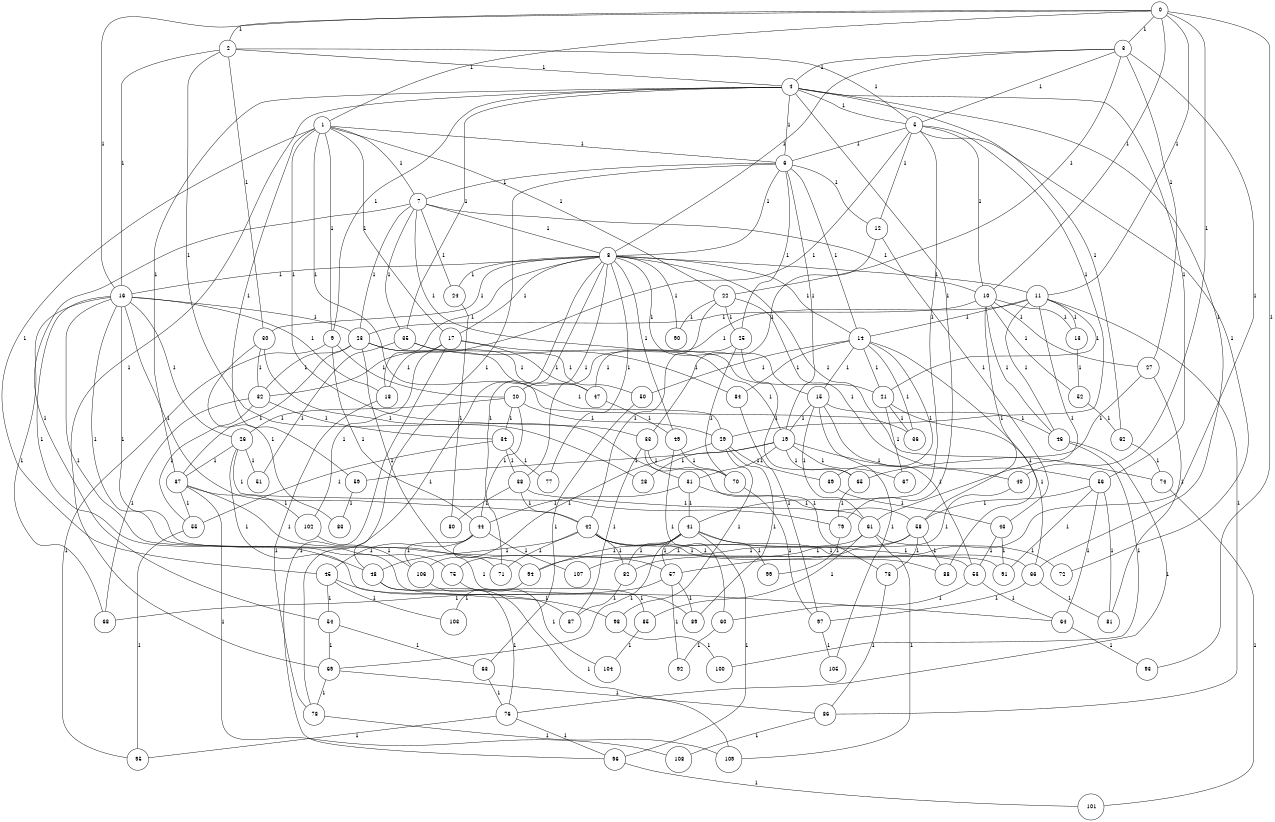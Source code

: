 graph G {
size="8.5,11;"
ratio = "expand;"
fixedsize="true;"
overlap="scale;"
node[shape=circle,width=.12,hight=.12,fontsize=12]
edge[fontsize=12]

0[label=" 0" color=black, pos="1.2588091,1.3644057!"];
1[label=" 1" color=black, pos="0.059471377,1.6864261!"];
2[label=" 2" color=black, pos="0.45719233,0.23077665!"];
3[label=" 3" color=black, pos="1.4647996,0.43837773!"];
4[label=" 4" color=black, pos="1.440787,1.3457235!"];
5[label=" 5" color=black, pos="0.018217322,1.115157!"];
6[label=" 6" color=black, pos="0.61932236,2.3510853!"];
7[label=" 7" color=black, pos="0.49358225,0.53432404!"];
8[label=" 8" color=black, pos="0.13051542,1.5410408!"];
9[label=" 9" color=black, pos="0.99883935,1.7700942!"];
10[label=" 10" color=black, pos="0.65254228,2.6377034!"];
11[label=" 11" color=black, pos="0.96644201,2.6286675!"];
12[label=" 12" color=black, pos="1.5867244,2.5692248!"];
13[label=" 13" color=black, pos="0.30082485,2.8643486!"];
14[label=" 14" color=black, pos="1.034182,2.0786301!"];
15[label=" 15" color=black, pos="1.9946316,2.2801556!"];
16[label=" 16" color=black, pos="2.5116839,1.3151338!"];
17[label=" 17" color=black, pos="1.0486634,0.9665549!"];
18[label=" 18" color=black, pos="2.0860989,0.81854755!"];
19[label=" 19" color=black, pos="2.6803394,2.4597699!"];
20[label=" 20" color=black, pos="0.42160609,0.87200553!"];
21[label=" 21" color=black, pos="0.7133765,0.64257814!"];
22[label=" 22" color=black, pos="0.951788,1.2753227!"];
23[label=" 23" color=black, pos="1.3341623,1.0715667!"];
24[label=" 24" color=black, pos="2.3766747,2.3563694!"];
25[label=" 25" color=black, pos="2.4719285,1.1265438!"];
26[label=" 26" color=black, pos="0.92718259,2.6105683!"];
27[label=" 27" color=black, pos="1.3923064,2.8745858!"];
28[label=" 28" color=black, pos="2.0993328,2.5363434!"];
29[label=" 29" color=black, pos="2.4829454,0.56026778!"];
30[label=" 30" color=black, pos="1.9001298,2.381153!"];
31[label=" 31" color=black, pos="1.3910687,1.0801383!"];
32[label=" 32" color=black, pos="2.8394202,1.1930815!"];
33[label=" 33" color=black, pos="2.759432,1.8693761!"];
34[label=" 34" color=black, pos="1.2647166,0.29413657!"];
35[label=" 35" color=black, pos="1.5502826,1.4709354!"];
36[label=" 36" color=black, pos="2.9153136,2.4623247!"];
37[label=" 37" color=black, pos="0.1862004,1.8329924!"];
38[label=" 38" color=black, pos="0.85818295,2.3206222!"];
39[label=" 39" color=black, pos="1.6668652,0.016995111!"];
40[label=" 40" color=black, pos="0.83726822,0.81763402!"];
41[label=" 41" color=black, pos="2.5297019,2.2833148!"];
42[label=" 42" color=black, pos="1.1669545,1.4514415!"];
43[label=" 43" color=black, pos="1.7461738,1.3668524!"];
44[label=" 44" color=black, pos="2.9296558,2.0597464!"];
45[label=" 45" color=black, pos="0.85176963,1.2021863!"];
46[label=" 46" color=black, pos="0.10688432,1.9592043!"];
47[label=" 47" color=black, pos="1.9235691,0.28003481!"];
48[label=" 48" color=black, pos="2.186276,1.3575376!"];
49[label=" 49" color=black, pos="1.784679,1.5103964!"];
50[label=" 50" color=black, pos="2.2183038,0.66887055!"];
51[label=" 51" color=black, pos="2.8842148,2.6259649!"];
52[label=" 52" color=black, pos="0.86490015,1.9297267!"];
53[label=" 53" color=black, pos="2.5784502,0.42662235!"];
54[label=" 54" color=black, pos="1.6547216,1.459084!"];
55[label=" 55" color=black, pos="2.362026,0.33912799!"];
56[label=" 56" color=black, pos="2.8367876,1.2642799!"];
57[label=" 57" color=black, pos="1.3375179,2.5731001!"];
58[label=" 58" color=black, pos="2.7365141,0.52029932!"];
59[label=" 59" color=black, pos="0.27769362,0.43459945!"];
60[label=" 60" color=black, pos="2.8319756,2.8592635!"];
61[label=" 61" color=black, pos="2.4962392,1.0957604!"];
62[label=" 62" color=black, pos="0.67171249,1.7292514!"];
63[label=" 63" color=black, pos="0.2939632,0.58204042!"];
64[label=" 64" color=black, pos="1.765045,2.7522174!"];
65[label=" 65" color=black, pos="0.62099655,2.6583846!"];
66[label=" 66" color=black, pos="2.5672881,0.9782396!"];
67[label=" 67" color=black, pos="0.32494823,0.98757553!"];
68[label=" 68" color=black, pos="2.7771652,1.5673497!"];
69[label=" 69" color=black, pos="0.13272497,2.4243651!"];
70[label=" 70" color=black, pos="2.2179544,2.8381759!"];
71[label=" 71" color=black, pos="0.22199593,2.6426685!"];
72[label=" 72" color=black, pos="2.2665366,2.0896038!"];
73[label=" 73" color=black, pos="0.72020343,2.2450439!"];
74[label=" 74" color=black, pos="2.9266724,2.1324733!"];
75[label=" 75" color=black, pos="1.6361225,2.4085445!"];
76[label=" 76" color=black, pos="2.9668879,0.68669207!"];
77[label=" 77" color=black, pos="0.63900423,2.9040504!"];
78[label=" 78" color=black, pos="0.26467369,2.3688763!"];
79[label=" 79" color=black, pos="0.16244263,0.47371051!"];
80[label=" 80" color=black, pos="2.4064307,2.3165124!"];
81[label=" 81" color=black, pos="2.3113027,1.4141257!"];
82[label=" 82" color=black, pos="1.7848398,1.4895957!"];
83[label=" 83" color=black, pos="0.66664789,0.83425002!"];
84[label=" 84" color=black, pos="1.8740344,2.7331487!"];
85[label=" 85" color=black, pos="0.63199927,1.3699973!"];
86[label=" 86" color=black, pos="2.3794254,0.38334258!"];
87[label=" 87" color=black, pos="1.7504184,0.97084729!"];
88[label=" 88" color=black, pos="2.4203674,0.28348317!"];
89[label=" 89" color=black, pos="1.848916,1.9696452!"];
90[label=" 90" color=black, pos="0.24420789,0.054718134!"];
91[label=" 91" color=black, pos="1.3573811,0.54439161!"];
92[label=" 92" color=black, pos="0.40991025,0.74445411!"];
93[label=" 93" color=black, pos="0.91473945,1.9385825!"];
94[label=" 94" color=black, pos="1.853325,0.83603288!"];
95[label=" 95" color=black, pos="0.17897815,2.7605924!"];
96[label=" 96" color=black, pos="2.0942399,0.33101562!"];
97[label=" 97" color=black, pos="0.74168441,1.5769118!"];
98[label=" 98" color=black, pos="0.75990172,0.89674807!"];
99[label=" 99" color=black, pos="0.52059808,1.3486984!"];
100[label=" 100" color=black, pos="1.71868,2.9724178!"];
101[label=" 101" color=black, pos="1.2076039,2.9275843!"];
102[label=" 102" color=black, pos="0.23292538,0.66467215!"];
103[label=" 103" color=black, pos="1.5704974,2.0112491!"];
104[label=" 104" color=black, pos="1.4693401,2.6078932!"];
105[label=" 105" color=black, pos="1.6429255,0.19691678!"];
106[label=" 106" color=black, pos="2.8164349,2.5201101!"];
107[label=" 107" color=black, pos="1.5348045,1.2675413!"];
108[label=" 108" color=black, pos="1.9619609,2.886904!"];
109[label=" 109" color=black, pos="2.1509595,0.23049356!"];
0--1[label="1"]
0--2[label="1"]
0--3[label="1"]
0--10[label="1"]
0--11[label="1"]
0--16[label="1"]
0--40[label="1"]
0--93[label="1"]
1--6[label="1"]
1--7[label="1"]
1--9[label="1"]
1--17[label="1"]
1--22[label="1"]
1--33[label="1"]
1--36[label="1"]
1--45[label="1"]
1--59[label="1"]
2--4[label="1"]
2--5[label="1"]
2--16[label="1"]
2--28[label="1"]
2--30[label="1"]
3--4[label="1"]
3--5[label="1"]
3--8[label="1"]
3--22[label="1"]
3--27[label="1"]
3--82[label="1"]
4--5[label="1"]
4--6[label="1"]
4--9[label="1"]
4--35[label="1"]
4--37[label="1"]
4--56[label="1"]
4--62[label="1"]
4--66[label="1"]
4--69[label="1"]
4--79[label="1"]
5--6[label="1"]
5--10[label="1"]
5--12[label="1"]
5--29[label="1"]
5--32[label="1"]
5--41[label="1"]
5--72[label="1"]
6--7[label="1"]
6--8[label="1"]
6--12[label="1"]
6--14[label="1"]
6--19[label="1"]
6--25[label="1"]
6--48[label="1"]
7--8[label="1"]
7--10[label="1"]
7--21[label="1"]
7--23[label="1"]
7--24[label="1"]
7--35[label="1"]
7--54[label="1"]
8--11[label="1"]
8--14[label="1"]
8--15[label="1"]
8--16[label="1"]
8--17[label="1"]
8--18[label="1"]
8--24[label="1"]
8--30[label="1"]
8--38[label="1"]
8--49[label="1"]
8--71[label="1"]
8--74[label="1"]
8--77[label="1"]
8--78[label="1"]
8--90[label="1"]
9--20[label="1"]
9--44[label="1"]
9--95[label="1"]
10--13[label="1"]
10--23[label="1"]
10--27[label="1"]
10--46[label="1"]
10--52[label="1"]
10--58[label="1"]
11--13[label="1"]
11--14[label="1"]
11--20[label="1"]
11--21[label="1"]
11--46[label="1"]
11--61[label="1"]
11--86[label="1"]
12--33[label="1"]
12--43[label="1"]
13--52[label="1"]
14--15[label="1"]
14--21[label="1"]
14--36[label="1"]
14--39[label="1"]
14--50[label="1"]
14--84[label="1"]
14--88[label="1"]
15--19[label="1"]
15--46[label="1"]
15--53[label="1"]
15--61[label="1"]
15--105[label="1"]
16--18[label="1"]
16--23[label="1"]
16--26[label="1"]
16--42[label="1"]
16--48[label="1"]
16--57[label="1"]
16--68[label="1"]
16--75[label="1"]
16--89[label="1"]
17--18[label="1"]
17--19[label="1"]
17--47[label="1"]
17--96[label="1"]
17--102[label="1"]
18--78[label="1"]
19--28[label="1"]
19--31[label="1"]
19--40[label="1"]
19--59[label="1"]
19--65[label="1"]
19--67[label="1"]
20--26[label="1"]
20--29[label="1"]
20--34[label="1"]
20--44[label="1"]
21--36[label="1"]
21--66[label="1"]
21--67[label="1"]
22--25[label="1"]
22--42[label="1"]
22--56[label="1"]
22--90[label="1"]
23--29[label="1"]
23--32[label="1"]
23--37[label="1"]
23--47[label="1"]
23--71[label="1"]
24--80[label="1"]
25--47[label="1"]
25--65[label="1"]
25--70[label="1"]
26--37[label="1"]
26--51[label="1"]
26--79[label="1"]
26--87[label="1"]
27--65[label="1"]
27--81[label="1"]
29--39[label="1"]
29--89[label="1"]
29--98[label="1"]
29--106[label="1"]
30--31[label="1"]
30--32[label="1"]
30--83[label="1"]
31--41[label="1"]
31--44[label="1"]
31--58[label="1"]
32--34[label="1"]
32--55[label="1"]
32--68[label="1"]
33--70[label="1"]
33--73[label="1"]
33--87[label="1"]
34--38[label="1"]
34--55[label="1"]
34--77[label="1"]
35--50[label="1"]
35--51[label="1"]
35--84[label="1"]
37--55[label="1"]
37--94[label="1"]
37--102[label="1"]
37--108[label="1"]
38--42[label="1"]
38--61[label="1"]
38--80[label="1"]
39--43[label="1"]
40--57[label="1"]
41--53[label="1"]
41--57[label="1"]
41--69[label="1"]
41--82[label="1"]
41--94[label="1"]
41--96[label="1"]
41--99[label="1"]
42--48[label="1"]
42--66[label="1"]
42--71[label="1"]
42--82[label="1"]
42--88[label="1"]
42--91[label="1"]
43--53[label="1"]
43--91[label="1"]
44--45[label="1"]
44--64[label="1"]
44--106[label="1"]
44--107[label="1"]
45--54[label="1"]
45--98[label="1"]
45--103[label="1"]
46--76[label="1"]
46--100[label="1"]
47--49[label="1"]
48--76[label="1"]
48--85[label="1"]
49--60[label="1"]
49--70[label="1"]
50--63[label="1"]
52--62[label="1"]
53--60[label="1"]
53--64[label="1"]
54--63[label="1"]
54--69[label="1"]
55--95[label="1"]
56--58[label="1"]
56--64[label="1"]
56--81[label="1"]
56--91[label="1"]
57--68[label="1"]
57--89[label="1"]
57--92[label="1"]
58--73[label="1"]
58--88[label="1"]
58--94[label="1"]
58--107[label="1"]
59--83[label="1"]
60--92[label="1"]
61--72[label="1"]
61--75[label="1"]
61--85[label="1"]
61--109[label="1"]
62--74[label="1"]
63--76[label="1"]
64--93[label="1"]
65--79[label="1"]
66--81[label="1"]
66--97[label="1"]
69--78[label="1"]
69--86[label="1"]
70--97[label="1"]
73--86[label="1"]
74--101[label="1"]
75--104[label="1"]
76--95[label="1"]
76--96[label="1"]
78--109[label="1"]
79--99[label="1"]
82--87[label="1"]
84--97[label="1"]
85--104[label="1"]
86--108[label="1"]
94--103[label="1"]
96--101[label="1"]
97--105[label="1"]
98--100[label="1"]
102--106[label="1"]
106--109[label="1"]

}
